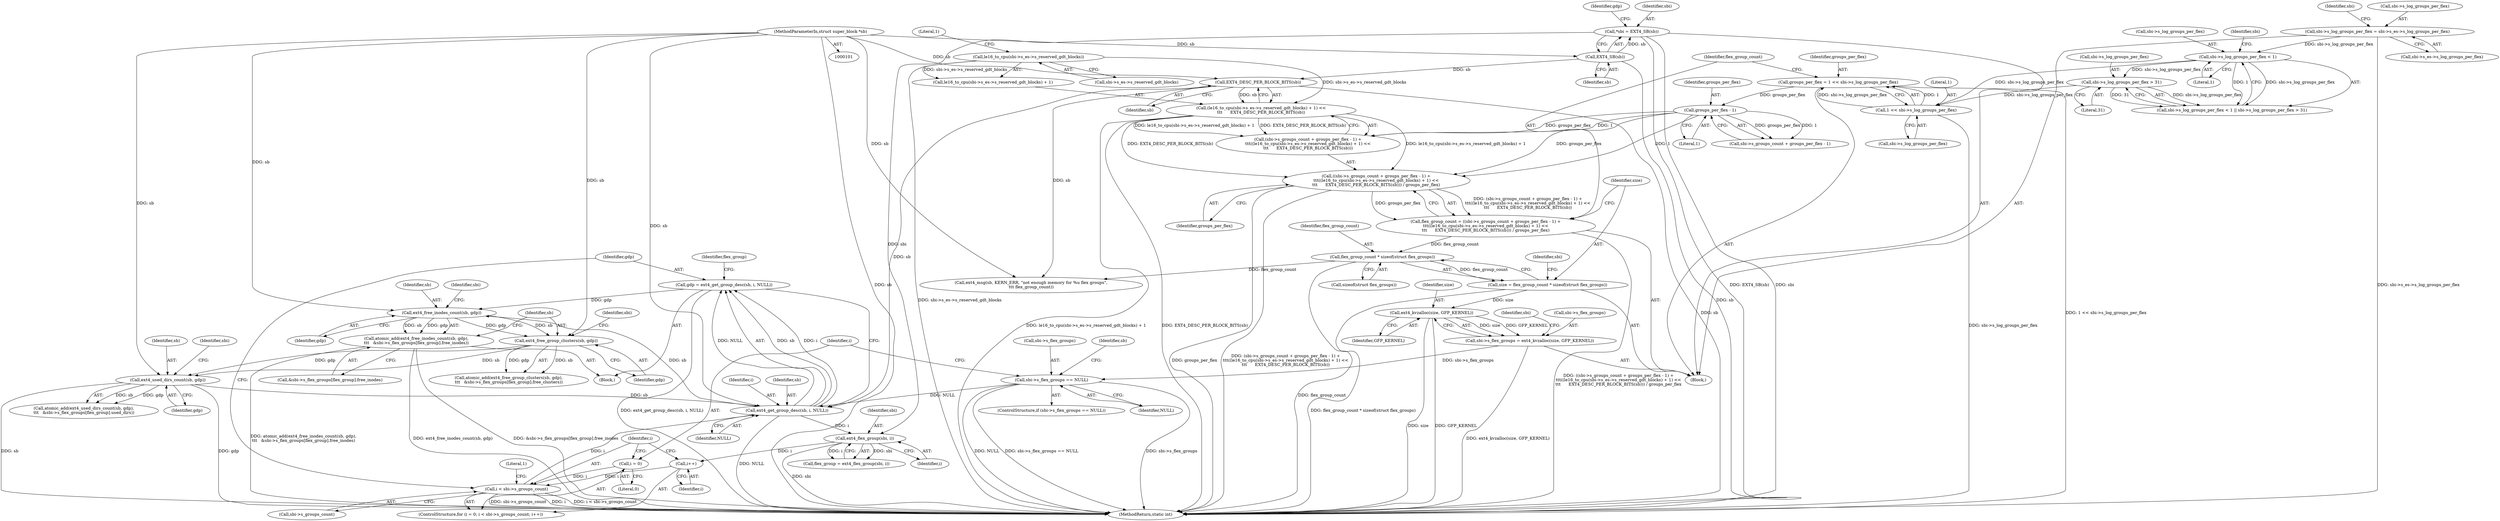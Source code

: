 digraph "0_linux_d50f2ab6f050311dbf7b8f5501b25f0bf64a439b@array" {
"1000229" [label="(Call,atomic_add(ext4_free_inodes_count(sb, gdp),\n\t\t\t   &sbi->s_flex_groups[flex_group].free_inodes))"];
"1000230" [label="(Call,ext4_free_inodes_count(sb, gdp))"];
"1000220" [label="(Call,ext4_get_group_desc(sb, i, NULL))"];
"1000177" [label="(Call,EXT4_DESC_PER_BLOCK_BITS(sb))"];
"1000107" [label="(Call,EXT4_SB(sb))"];
"1000102" [label="(MethodParameterIn,struct super_block *sb)"];
"1000254" [label="(Call,ext4_used_dirs_count(sb, gdp))"];
"1000242" [label="(Call,ext4_free_group_clusters(sb, gdp))"];
"1000210" [label="(Call,i < sbi->s_groups_count)"];
"1000215" [label="(Call,i++)"];
"1000226" [label="(Call,ext4_flex_group(sbi, i))"];
"1000105" [label="(Call,*sbi = EXT4_SB(sb))"];
"1000207" [label="(Call,i = 0)"];
"1000194" [label="(Call,sbi->s_flex_groups == NULL)"];
"1000186" [label="(Call,sbi->s_flex_groups = ext4_kvzalloc(size, GFP_KERNEL))"];
"1000190" [label="(Call,ext4_kvzalloc(size, GFP_KERNEL))"];
"1000180" [label="(Call,size = flex_group_count * sizeof(struct flex_groups))"];
"1000182" [label="(Call,flex_group_count * sizeof(struct flex_groups))"];
"1000157" [label="(Call,flex_group_count = ((sbi->s_groups_count + groups_per_flex - 1) +\n\t\t\t((le16_to_cpu(sbi->s_es->s_reserved_gdt_blocks) + 1) <<\n\t\t\t      EXT4_DESC_PER_BLOCK_BITS(sb))) / groups_per_flex)"];
"1000159" [label="(Call,((sbi->s_groups_count + groups_per_flex - 1) +\n\t\t\t((le16_to_cpu(sbi->s_es->s_reserved_gdt_blocks) + 1) <<\n\t\t\t      EXT4_DESC_PER_BLOCK_BITS(sb))) / groups_per_flex)"];
"1000165" [label="(Call,groups_per_flex - 1)"];
"1000150" [label="(Call,groups_per_flex = 1 << sbi->s_log_groups_per_flex)"];
"1000152" [label="(Call,1 << sbi->s_log_groups_per_flex)"];
"1000132" [label="(Call,sbi->s_log_groups_per_flex < 1)"];
"1000121" [label="(Call,sbi->s_log_groups_per_flex = sbi->s_es->s_log_groups_per_flex)"];
"1000137" [label="(Call,sbi->s_log_groups_per_flex > 31)"];
"1000168" [label="(Call,(le16_to_cpu(sbi->s_es->s_reserved_gdt_blocks) + 1) <<\n\t\t\t      EXT4_DESC_PER_BLOCK_BITS(sb))"];
"1000170" [label="(Call,le16_to_cpu(sbi->s_es->s_reserved_gdt_blocks))"];
"1000218" [label="(Call,gdp = ext4_get_group_desc(sb, i, NULL))"];
"1000208" [label="(Identifier,i)"];
"1000182" [label="(Call,flex_group_count * sizeof(struct flex_groups))"];
"1000212" [label="(Call,sbi->s_groups_count)"];
"1000210" [label="(Call,i < sbi->s_groups_count)"];
"1000194" [label="(Call,sbi->s_flex_groups == NULL)"];
"1000216" [label="(Identifier,i)"];
"1000222" [label="(Identifier,i)"];
"1000161" [label="(Call,sbi->s_groups_count + groups_per_flex - 1)"];
"1000190" [label="(Call,ext4_kvzalloc(size, GFP_KERNEL))"];
"1000111" [label="(Identifier,gdp)"];
"1000152" [label="(Call,1 << sbi->s_log_groups_per_flex)"];
"1000211" [label="(Identifier,i)"];
"1000193" [label="(ControlStructure,if (sbi->s_flex_groups == NULL))"];
"1000253" [label="(Call,atomic_add(ext4_used_dirs_count(sb, gdp),\n\t\t\t   &sbi->s_flex_groups[flex_group].used_dirs))"];
"1000188" [label="(Identifier,sbi)"];
"1000105" [label="(Call,*sbi = EXT4_SB(sb))"];
"1000249" [label="(Identifier,sbi)"];
"1000165" [label="(Call,groups_per_flex - 1)"];
"1000217" [label="(Block,)"];
"1000108" [label="(Identifier,sb)"];
"1000167" [label="(Literal,1)"];
"1000195" [label="(Call,sbi->s_flex_groups)"];
"1000171" [label="(Call,sbi->s_es->s_reserved_gdt_blocks)"];
"1000159" [label="(Call,((sbi->s_groups_count + groups_per_flex - 1) +\n\t\t\t((le16_to_cpu(sbi->s_es->s_reserved_gdt_blocks) + 1) <<\n\t\t\t      EXT4_DESC_PER_BLOCK_BITS(sb))) / groups_per_flex)"];
"1000137" [label="(Call,sbi->s_log_groups_per_flex > 31)"];
"1000170" [label="(Call,le16_to_cpu(sbi->s_es->s_reserved_gdt_blocks))"];
"1000177" [label="(Call,EXT4_DESC_PER_BLOCK_BITS(sb))"];
"1000166" [label="(Identifier,groups_per_flex)"];
"1000158" [label="(Identifier,flex_group_count)"];
"1000241" [label="(Call,atomic_add(ext4_free_group_clusters(sb, gdp),\n\t\t\t   &sbi->s_flex_groups[flex_group].free_clusters))"];
"1000232" [label="(Identifier,gdp)"];
"1000107" [label="(Call,EXT4_SB(sb))"];
"1000151" [label="(Identifier,groups_per_flex)"];
"1000106" [label="(Identifier,sbi)"];
"1000184" [label="(Call,sizeof(struct flex_groups))"];
"1000261" [label="(Identifier,sbi)"];
"1000233" [label="(Call,&sbi->s_flex_groups[flex_group].free_inodes)"];
"1000131" [label="(Call,sbi->s_log_groups_per_flex < 1 || sbi->s_log_groups_per_flex > 31)"];
"1000266" [label="(Literal,1)"];
"1000160" [label="(Call,(sbi->s_groups_count + groups_per_flex - 1) +\n\t\t\t((le16_to_cpu(sbi->s_es->s_reserved_gdt_blocks) + 1) <<\n\t\t\t      EXT4_DESC_PER_BLOCK_BITS(sb)))"];
"1000191" [label="(Identifier,size)"];
"1000231" [label="(Identifier,sb)"];
"1000196" [label="(Identifier,sbi)"];
"1000134" [label="(Identifier,sbi)"];
"1000221" [label="(Identifier,sb)"];
"1000121" [label="(Call,sbi->s_log_groups_per_flex = sbi->s_es->s_log_groups_per_flex)"];
"1000201" [label="(Identifier,sb)"];
"1000150" [label="(Call,groups_per_flex = 1 << sbi->s_log_groups_per_flex)"];
"1000125" [label="(Call,sbi->s_es->s_log_groups_per_flex)"];
"1000138" [label="(Call,sbi->s_log_groups_per_flex)"];
"1000179" [label="(Identifier,groups_per_flex)"];
"1000220" [label="(Call,ext4_get_group_desc(sb, i, NULL))"];
"1000223" [label="(Identifier,NULL)"];
"1000207" [label="(Call,i = 0)"];
"1000225" [label="(Identifier,flex_group)"];
"1000122" [label="(Call,sbi->s_log_groups_per_flex)"];
"1000215" [label="(Call,i++)"];
"1000256" [label="(Identifier,gdp)"];
"1000133" [label="(Call,sbi->s_log_groups_per_flex)"];
"1000219" [label="(Identifier,gdp)"];
"1000154" [label="(Call,sbi->s_log_groups_per_flex)"];
"1000157" [label="(Call,flex_group_count = ((sbi->s_groups_count + groups_per_flex - 1) +\n\t\t\t((le16_to_cpu(sbi->s_es->s_reserved_gdt_blocks) + 1) <<\n\t\t\t      EXT4_DESC_PER_BLOCK_BITS(sb))) / groups_per_flex)"];
"1000139" [label="(Identifier,sbi)"];
"1000244" [label="(Identifier,gdp)"];
"1000192" [label="(Identifier,GFP_KERNEL)"];
"1000230" [label="(Call,ext4_free_inodes_count(sb, gdp))"];
"1000183" [label="(Identifier,flex_group_count)"];
"1000200" [label="(Call,ext4_msg(sb, KERN_ERR, \"not enough memory for %u flex groups\",\n\t\t\t flex_group_count))"];
"1000242" [label="(Call,ext4_free_group_clusters(sb, gdp))"];
"1000206" [label="(ControlStructure,for (i = 0; i < sbi->s_groups_count; i++))"];
"1000209" [label="(Literal,0)"];
"1000227" [label="(Identifier,sbi)"];
"1000178" [label="(Identifier,sb)"];
"1000169" [label="(Call,le16_to_cpu(sbi->s_es->s_reserved_gdt_blocks) + 1)"];
"1000153" [label="(Literal,1)"];
"1000270" [label="(MethodReturn,static int)"];
"1000224" [label="(Call,flex_group = ext4_flex_group(sbi, i))"];
"1000255" [label="(Identifier,sb)"];
"1000218" [label="(Call,gdp = ext4_get_group_desc(sb, i, NULL))"];
"1000228" [label="(Identifier,i)"];
"1000187" [label="(Call,sbi->s_flex_groups)"];
"1000102" [label="(MethodParameterIn,struct super_block *sb)"];
"1000132" [label="(Call,sbi->s_log_groups_per_flex < 1)"];
"1000254" [label="(Call,ext4_used_dirs_count(sb, gdp))"];
"1000141" [label="(Literal,31)"];
"1000237" [label="(Identifier,sbi)"];
"1000176" [label="(Literal,1)"];
"1000136" [label="(Literal,1)"];
"1000103" [label="(Block,)"];
"1000180" [label="(Call,size = flex_group_count * sizeof(struct flex_groups))"];
"1000243" [label="(Identifier,sb)"];
"1000229" [label="(Call,atomic_add(ext4_free_inodes_count(sb, gdp),\n\t\t\t   &sbi->s_flex_groups[flex_group].free_inodes))"];
"1000168" [label="(Call,(le16_to_cpu(sbi->s_es->s_reserved_gdt_blocks) + 1) <<\n\t\t\t      EXT4_DESC_PER_BLOCK_BITS(sb))"];
"1000181" [label="(Identifier,size)"];
"1000198" [label="(Identifier,NULL)"];
"1000226" [label="(Call,ext4_flex_group(sbi, i))"];
"1000186" [label="(Call,sbi->s_flex_groups = ext4_kvzalloc(size, GFP_KERNEL))"];
"1000229" -> "1000217"  [label="AST: "];
"1000229" -> "1000233"  [label="CFG: "];
"1000230" -> "1000229"  [label="AST: "];
"1000233" -> "1000229"  [label="AST: "];
"1000243" -> "1000229"  [label="CFG: "];
"1000229" -> "1000270"  [label="DDG: &sbi->s_flex_groups[flex_group].free_inodes"];
"1000229" -> "1000270"  [label="DDG: atomic_add(ext4_free_inodes_count(sb, gdp),\n\t\t\t   &sbi->s_flex_groups[flex_group].free_inodes)"];
"1000229" -> "1000270"  [label="DDG: ext4_free_inodes_count(sb, gdp)"];
"1000230" -> "1000229"  [label="DDG: sb"];
"1000230" -> "1000229"  [label="DDG: gdp"];
"1000230" -> "1000232"  [label="CFG: "];
"1000231" -> "1000230"  [label="AST: "];
"1000232" -> "1000230"  [label="AST: "];
"1000237" -> "1000230"  [label="CFG: "];
"1000220" -> "1000230"  [label="DDG: sb"];
"1000102" -> "1000230"  [label="DDG: sb"];
"1000218" -> "1000230"  [label="DDG: gdp"];
"1000230" -> "1000242"  [label="DDG: sb"];
"1000230" -> "1000242"  [label="DDG: gdp"];
"1000220" -> "1000218"  [label="AST: "];
"1000220" -> "1000223"  [label="CFG: "];
"1000221" -> "1000220"  [label="AST: "];
"1000222" -> "1000220"  [label="AST: "];
"1000223" -> "1000220"  [label="AST: "];
"1000218" -> "1000220"  [label="CFG: "];
"1000220" -> "1000270"  [label="DDG: NULL"];
"1000220" -> "1000218"  [label="DDG: sb"];
"1000220" -> "1000218"  [label="DDG: i"];
"1000220" -> "1000218"  [label="DDG: NULL"];
"1000177" -> "1000220"  [label="DDG: sb"];
"1000254" -> "1000220"  [label="DDG: sb"];
"1000102" -> "1000220"  [label="DDG: sb"];
"1000210" -> "1000220"  [label="DDG: i"];
"1000194" -> "1000220"  [label="DDG: NULL"];
"1000220" -> "1000226"  [label="DDG: i"];
"1000177" -> "1000168"  [label="AST: "];
"1000177" -> "1000178"  [label="CFG: "];
"1000178" -> "1000177"  [label="AST: "];
"1000168" -> "1000177"  [label="CFG: "];
"1000177" -> "1000270"  [label="DDG: sb"];
"1000177" -> "1000168"  [label="DDG: sb"];
"1000107" -> "1000177"  [label="DDG: sb"];
"1000102" -> "1000177"  [label="DDG: sb"];
"1000177" -> "1000200"  [label="DDG: sb"];
"1000107" -> "1000105"  [label="AST: "];
"1000107" -> "1000108"  [label="CFG: "];
"1000108" -> "1000107"  [label="AST: "];
"1000105" -> "1000107"  [label="CFG: "];
"1000107" -> "1000270"  [label="DDG: sb"];
"1000107" -> "1000105"  [label="DDG: sb"];
"1000102" -> "1000107"  [label="DDG: sb"];
"1000102" -> "1000101"  [label="AST: "];
"1000102" -> "1000270"  [label="DDG: sb"];
"1000102" -> "1000200"  [label="DDG: sb"];
"1000102" -> "1000242"  [label="DDG: sb"];
"1000102" -> "1000254"  [label="DDG: sb"];
"1000254" -> "1000253"  [label="AST: "];
"1000254" -> "1000256"  [label="CFG: "];
"1000255" -> "1000254"  [label="AST: "];
"1000256" -> "1000254"  [label="AST: "];
"1000261" -> "1000254"  [label="CFG: "];
"1000254" -> "1000270"  [label="DDG: sb"];
"1000254" -> "1000270"  [label="DDG: gdp"];
"1000254" -> "1000253"  [label="DDG: sb"];
"1000254" -> "1000253"  [label="DDG: gdp"];
"1000242" -> "1000254"  [label="DDG: sb"];
"1000242" -> "1000254"  [label="DDG: gdp"];
"1000242" -> "1000241"  [label="AST: "];
"1000242" -> "1000244"  [label="CFG: "];
"1000243" -> "1000242"  [label="AST: "];
"1000244" -> "1000242"  [label="AST: "];
"1000249" -> "1000242"  [label="CFG: "];
"1000242" -> "1000241"  [label="DDG: sb"];
"1000242" -> "1000241"  [label="DDG: gdp"];
"1000210" -> "1000206"  [label="AST: "];
"1000210" -> "1000212"  [label="CFG: "];
"1000211" -> "1000210"  [label="AST: "];
"1000212" -> "1000210"  [label="AST: "];
"1000219" -> "1000210"  [label="CFG: "];
"1000266" -> "1000210"  [label="CFG: "];
"1000210" -> "1000270"  [label="DDG: i < sbi->s_groups_count"];
"1000210" -> "1000270"  [label="DDG: sbi->s_groups_count"];
"1000210" -> "1000270"  [label="DDG: i"];
"1000215" -> "1000210"  [label="DDG: i"];
"1000207" -> "1000210"  [label="DDG: i"];
"1000215" -> "1000206"  [label="AST: "];
"1000215" -> "1000216"  [label="CFG: "];
"1000216" -> "1000215"  [label="AST: "];
"1000211" -> "1000215"  [label="CFG: "];
"1000226" -> "1000215"  [label="DDG: i"];
"1000226" -> "1000224"  [label="AST: "];
"1000226" -> "1000228"  [label="CFG: "];
"1000227" -> "1000226"  [label="AST: "];
"1000228" -> "1000226"  [label="AST: "];
"1000224" -> "1000226"  [label="CFG: "];
"1000226" -> "1000270"  [label="DDG: sbi"];
"1000226" -> "1000224"  [label="DDG: sbi"];
"1000226" -> "1000224"  [label="DDG: i"];
"1000105" -> "1000226"  [label="DDG: sbi"];
"1000105" -> "1000103"  [label="AST: "];
"1000106" -> "1000105"  [label="AST: "];
"1000111" -> "1000105"  [label="CFG: "];
"1000105" -> "1000270"  [label="DDG: EXT4_SB(sb)"];
"1000105" -> "1000270"  [label="DDG: sbi"];
"1000207" -> "1000206"  [label="AST: "];
"1000207" -> "1000209"  [label="CFG: "];
"1000208" -> "1000207"  [label="AST: "];
"1000209" -> "1000207"  [label="AST: "];
"1000211" -> "1000207"  [label="CFG: "];
"1000194" -> "1000193"  [label="AST: "];
"1000194" -> "1000198"  [label="CFG: "];
"1000195" -> "1000194"  [label="AST: "];
"1000198" -> "1000194"  [label="AST: "];
"1000201" -> "1000194"  [label="CFG: "];
"1000208" -> "1000194"  [label="CFG: "];
"1000194" -> "1000270"  [label="DDG: sbi->s_flex_groups == NULL"];
"1000194" -> "1000270"  [label="DDG: sbi->s_flex_groups"];
"1000194" -> "1000270"  [label="DDG: NULL"];
"1000186" -> "1000194"  [label="DDG: sbi->s_flex_groups"];
"1000186" -> "1000103"  [label="AST: "];
"1000186" -> "1000190"  [label="CFG: "];
"1000187" -> "1000186"  [label="AST: "];
"1000190" -> "1000186"  [label="AST: "];
"1000196" -> "1000186"  [label="CFG: "];
"1000186" -> "1000270"  [label="DDG: ext4_kvzalloc(size, GFP_KERNEL)"];
"1000190" -> "1000186"  [label="DDG: size"];
"1000190" -> "1000186"  [label="DDG: GFP_KERNEL"];
"1000190" -> "1000192"  [label="CFG: "];
"1000191" -> "1000190"  [label="AST: "];
"1000192" -> "1000190"  [label="AST: "];
"1000190" -> "1000270"  [label="DDG: size"];
"1000190" -> "1000270"  [label="DDG: GFP_KERNEL"];
"1000180" -> "1000190"  [label="DDG: size"];
"1000180" -> "1000103"  [label="AST: "];
"1000180" -> "1000182"  [label="CFG: "];
"1000181" -> "1000180"  [label="AST: "];
"1000182" -> "1000180"  [label="AST: "];
"1000188" -> "1000180"  [label="CFG: "];
"1000180" -> "1000270"  [label="DDG: flex_group_count * sizeof(struct flex_groups)"];
"1000182" -> "1000180"  [label="DDG: flex_group_count"];
"1000182" -> "1000184"  [label="CFG: "];
"1000183" -> "1000182"  [label="AST: "];
"1000184" -> "1000182"  [label="AST: "];
"1000182" -> "1000270"  [label="DDG: flex_group_count"];
"1000157" -> "1000182"  [label="DDG: flex_group_count"];
"1000182" -> "1000200"  [label="DDG: flex_group_count"];
"1000157" -> "1000103"  [label="AST: "];
"1000157" -> "1000159"  [label="CFG: "];
"1000158" -> "1000157"  [label="AST: "];
"1000159" -> "1000157"  [label="AST: "];
"1000181" -> "1000157"  [label="CFG: "];
"1000157" -> "1000270"  [label="DDG: ((sbi->s_groups_count + groups_per_flex - 1) +\n\t\t\t((le16_to_cpu(sbi->s_es->s_reserved_gdt_blocks) + 1) <<\n\t\t\t      EXT4_DESC_PER_BLOCK_BITS(sb))) / groups_per_flex"];
"1000159" -> "1000157"  [label="DDG: (sbi->s_groups_count + groups_per_flex - 1) +\n\t\t\t((le16_to_cpu(sbi->s_es->s_reserved_gdt_blocks) + 1) <<\n\t\t\t      EXT4_DESC_PER_BLOCK_BITS(sb))"];
"1000159" -> "1000157"  [label="DDG: groups_per_flex"];
"1000159" -> "1000179"  [label="CFG: "];
"1000160" -> "1000159"  [label="AST: "];
"1000179" -> "1000159"  [label="AST: "];
"1000159" -> "1000270"  [label="DDG: groups_per_flex"];
"1000159" -> "1000270"  [label="DDG: (sbi->s_groups_count + groups_per_flex - 1) +\n\t\t\t((le16_to_cpu(sbi->s_es->s_reserved_gdt_blocks) + 1) <<\n\t\t\t      EXT4_DESC_PER_BLOCK_BITS(sb))"];
"1000165" -> "1000159"  [label="DDG: groups_per_flex"];
"1000165" -> "1000159"  [label="DDG: 1"];
"1000168" -> "1000159"  [label="DDG: le16_to_cpu(sbi->s_es->s_reserved_gdt_blocks) + 1"];
"1000168" -> "1000159"  [label="DDG: EXT4_DESC_PER_BLOCK_BITS(sb)"];
"1000165" -> "1000161"  [label="AST: "];
"1000165" -> "1000167"  [label="CFG: "];
"1000166" -> "1000165"  [label="AST: "];
"1000167" -> "1000165"  [label="AST: "];
"1000161" -> "1000165"  [label="CFG: "];
"1000165" -> "1000160"  [label="DDG: groups_per_flex"];
"1000165" -> "1000160"  [label="DDG: 1"];
"1000165" -> "1000161"  [label="DDG: groups_per_flex"];
"1000165" -> "1000161"  [label="DDG: 1"];
"1000150" -> "1000165"  [label="DDG: groups_per_flex"];
"1000150" -> "1000103"  [label="AST: "];
"1000150" -> "1000152"  [label="CFG: "];
"1000151" -> "1000150"  [label="AST: "];
"1000152" -> "1000150"  [label="AST: "];
"1000158" -> "1000150"  [label="CFG: "];
"1000150" -> "1000270"  [label="DDG: 1 << sbi->s_log_groups_per_flex"];
"1000152" -> "1000150"  [label="DDG: 1"];
"1000152" -> "1000150"  [label="DDG: sbi->s_log_groups_per_flex"];
"1000152" -> "1000154"  [label="CFG: "];
"1000153" -> "1000152"  [label="AST: "];
"1000154" -> "1000152"  [label="AST: "];
"1000152" -> "1000270"  [label="DDG: sbi->s_log_groups_per_flex"];
"1000132" -> "1000152"  [label="DDG: sbi->s_log_groups_per_flex"];
"1000137" -> "1000152"  [label="DDG: sbi->s_log_groups_per_flex"];
"1000132" -> "1000131"  [label="AST: "];
"1000132" -> "1000136"  [label="CFG: "];
"1000133" -> "1000132"  [label="AST: "];
"1000136" -> "1000132"  [label="AST: "];
"1000139" -> "1000132"  [label="CFG: "];
"1000131" -> "1000132"  [label="CFG: "];
"1000132" -> "1000131"  [label="DDG: sbi->s_log_groups_per_flex"];
"1000132" -> "1000131"  [label="DDG: 1"];
"1000121" -> "1000132"  [label="DDG: sbi->s_log_groups_per_flex"];
"1000132" -> "1000137"  [label="DDG: sbi->s_log_groups_per_flex"];
"1000121" -> "1000103"  [label="AST: "];
"1000121" -> "1000125"  [label="CFG: "];
"1000122" -> "1000121"  [label="AST: "];
"1000125" -> "1000121"  [label="AST: "];
"1000134" -> "1000121"  [label="CFG: "];
"1000121" -> "1000270"  [label="DDG: sbi->s_es->s_log_groups_per_flex"];
"1000137" -> "1000131"  [label="AST: "];
"1000137" -> "1000141"  [label="CFG: "];
"1000138" -> "1000137"  [label="AST: "];
"1000141" -> "1000137"  [label="AST: "];
"1000131" -> "1000137"  [label="CFG: "];
"1000137" -> "1000131"  [label="DDG: sbi->s_log_groups_per_flex"];
"1000137" -> "1000131"  [label="DDG: 31"];
"1000168" -> "1000160"  [label="AST: "];
"1000169" -> "1000168"  [label="AST: "];
"1000160" -> "1000168"  [label="CFG: "];
"1000168" -> "1000270"  [label="DDG: le16_to_cpu(sbi->s_es->s_reserved_gdt_blocks) + 1"];
"1000168" -> "1000270"  [label="DDG: EXT4_DESC_PER_BLOCK_BITS(sb)"];
"1000168" -> "1000160"  [label="DDG: le16_to_cpu(sbi->s_es->s_reserved_gdt_blocks) + 1"];
"1000168" -> "1000160"  [label="DDG: EXT4_DESC_PER_BLOCK_BITS(sb)"];
"1000170" -> "1000168"  [label="DDG: sbi->s_es->s_reserved_gdt_blocks"];
"1000170" -> "1000169"  [label="AST: "];
"1000170" -> "1000171"  [label="CFG: "];
"1000171" -> "1000170"  [label="AST: "];
"1000176" -> "1000170"  [label="CFG: "];
"1000170" -> "1000270"  [label="DDG: sbi->s_es->s_reserved_gdt_blocks"];
"1000170" -> "1000169"  [label="DDG: sbi->s_es->s_reserved_gdt_blocks"];
"1000218" -> "1000217"  [label="AST: "];
"1000219" -> "1000218"  [label="AST: "];
"1000225" -> "1000218"  [label="CFG: "];
"1000218" -> "1000270"  [label="DDG: ext4_get_group_desc(sb, i, NULL)"];
}
